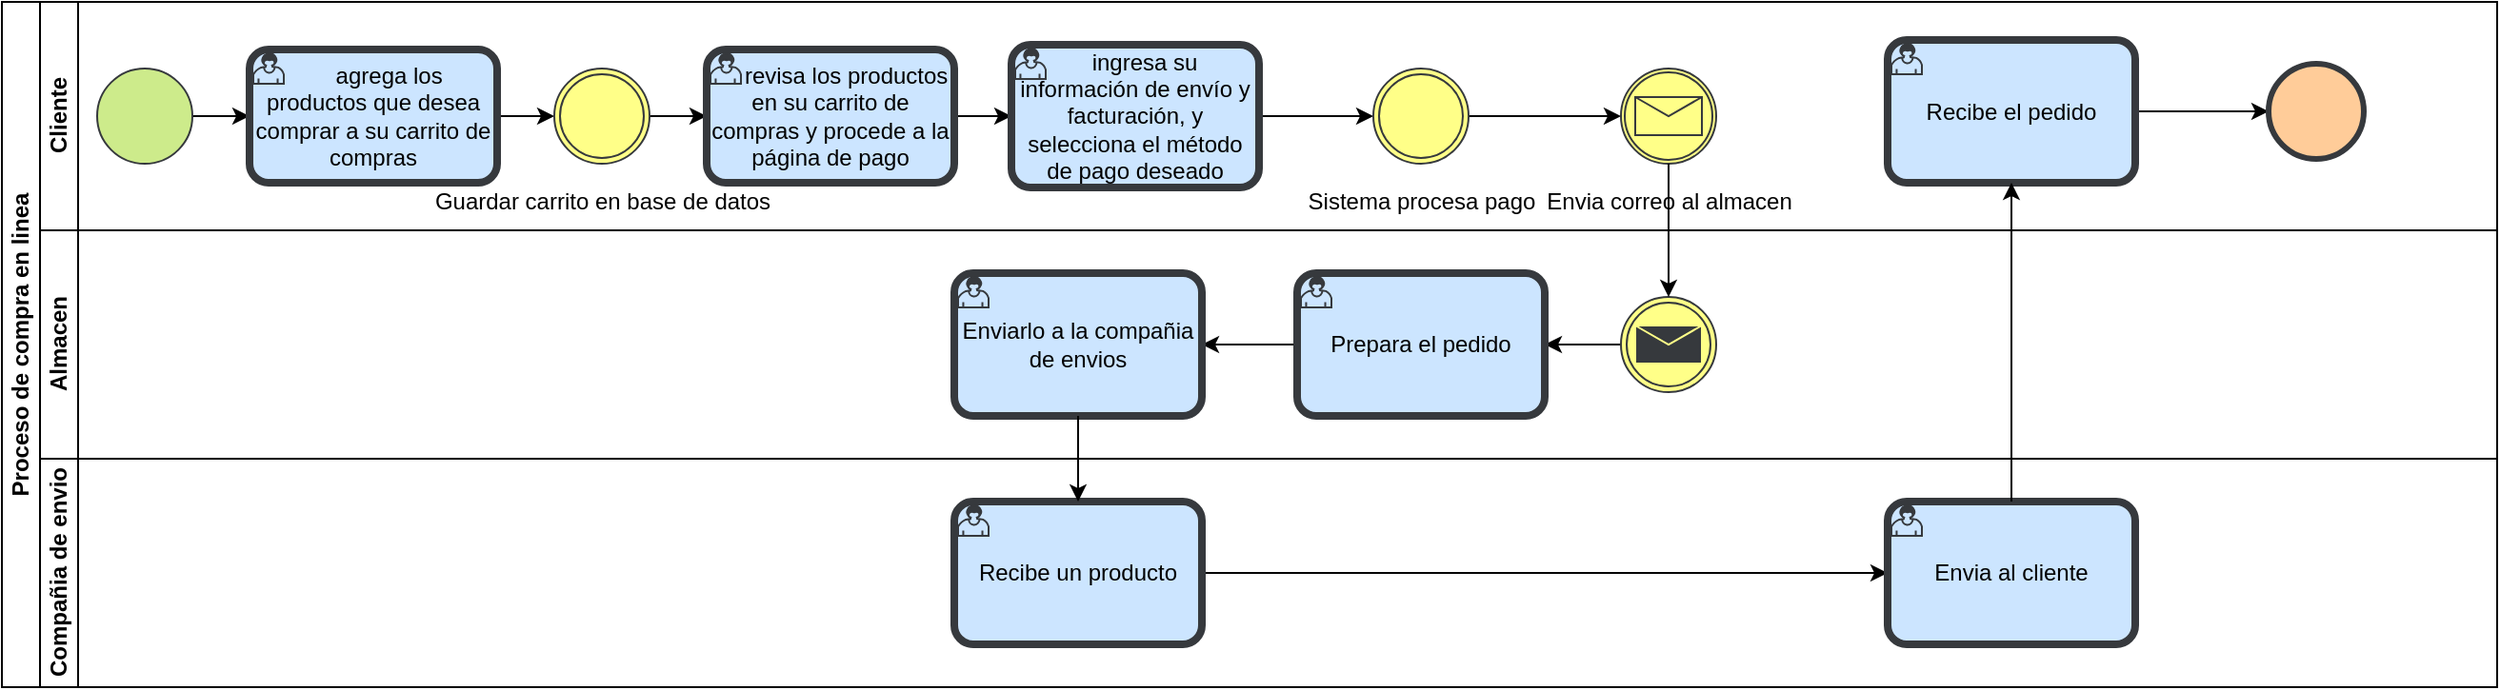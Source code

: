 <mxfile version="20.8.10" type="device"><diagram name="Página-1" id="canDjOonSSwGjiSPqgoA"><mxGraphModel dx="1528" dy="887" grid="1" gridSize="10" guides="1" tooltips="1" connect="1" arrows="1" fold="1" page="1" pageScale="1" pageWidth="827" pageHeight="1169" math="0" shadow="0"><root><mxCell id="0"/><mxCell id="1" parent="0"/><mxCell id="qOM-X67wmjMs5MLkWiR2-1" value="Proceso de compra en linea" style="swimlane;html=1;childLayout=stackLayout;resizeParent=1;resizeParentMax=0;horizontal=0;startSize=20;horizontalStack=0;whiteSpace=wrap;" vertex="1" parent="1"><mxGeometry x="170" y="60" width="1310" height="360" as="geometry"/></mxCell><mxCell id="qOM-X67wmjMs5MLkWiR2-2" value="Cliente" style="swimlane;html=1;startSize=20;horizontal=0;" vertex="1" parent="qOM-X67wmjMs5MLkWiR2-1"><mxGeometry x="20" width="1290" height="120" as="geometry"/></mxCell><mxCell id="qOM-X67wmjMs5MLkWiR2-7" value="" style="edgeStyle=orthogonalEdgeStyle;rounded=0;orthogonalLoop=1;jettySize=auto;html=1;" edge="1" parent="qOM-X67wmjMs5MLkWiR2-2" source="qOM-X67wmjMs5MLkWiR2-5" target="qOM-X67wmjMs5MLkWiR2-6"><mxGeometry relative="1" as="geometry"/></mxCell><mxCell id="qOM-X67wmjMs5MLkWiR2-5" value="" style="points=[[0.145,0.145,0],[0.5,0,0],[0.855,0.145,0],[1,0.5,0],[0.855,0.855,0],[0.5,1,0],[0.145,0.855,0],[0,0.5,0]];shape=mxgraph.bpmn.event;html=1;verticalLabelPosition=bottom;labelBackgroundColor=#ffffff;verticalAlign=top;align=center;perimeter=ellipsePerimeter;outlineConnect=0;aspect=fixed;outline=standard;symbol=general;fillColor=#cdeb8b;strokeColor=#36393d;" vertex="1" parent="qOM-X67wmjMs5MLkWiR2-2"><mxGeometry x="30" y="35" width="50" height="50" as="geometry"/></mxCell><mxCell id="qOM-X67wmjMs5MLkWiR2-9" value="" style="edgeStyle=orthogonalEdgeStyle;rounded=0;orthogonalLoop=1;jettySize=auto;html=1;" edge="1" parent="qOM-X67wmjMs5MLkWiR2-2" source="qOM-X67wmjMs5MLkWiR2-6" target="qOM-X67wmjMs5MLkWiR2-8"><mxGeometry relative="1" as="geometry"/></mxCell><mxCell id="qOM-X67wmjMs5MLkWiR2-6" value="&amp;nbsp; &amp;nbsp; &amp;nbsp;agrega los productos que desea comprar a su carrito de compras" style="points=[[0.25,0,0],[0.5,0,0],[0.75,0,0],[1,0.25,0],[1,0.5,0],[1,0.75,0],[0.75,1,0],[0.5,1,0],[0.25,1,0],[0,0.75,0],[0,0.5,0],[0,0.25,0]];shape=mxgraph.bpmn.task;whiteSpace=wrap;rectStyle=rounded;size=10;html=1;bpmnShapeType=call;taskMarker=user;fillColor=#cce5ff;strokeColor=#36393d;" vertex="1" parent="qOM-X67wmjMs5MLkWiR2-2"><mxGeometry x="110" y="25" width="130" height="70" as="geometry"/></mxCell><mxCell id="qOM-X67wmjMs5MLkWiR2-12" value="" style="edgeStyle=orthogonalEdgeStyle;rounded=0;orthogonalLoop=1;jettySize=auto;html=1;" edge="1" parent="qOM-X67wmjMs5MLkWiR2-2" source="qOM-X67wmjMs5MLkWiR2-8" target="qOM-X67wmjMs5MLkWiR2-11"><mxGeometry relative="1" as="geometry"/></mxCell><mxCell id="qOM-X67wmjMs5MLkWiR2-8" value="" style="points=[[0.145,0.145,0],[0.5,0,0],[0.855,0.145,0],[1,0.5,0],[0.855,0.855,0],[0.5,1,0],[0.145,0.855,0],[0,0.5,0]];shape=mxgraph.bpmn.event;html=1;verticalLabelPosition=bottom;labelBackgroundColor=#ffffff;verticalAlign=top;align=center;perimeter=ellipsePerimeter;outlineConnect=0;aspect=fixed;outline=throwing;symbol=general;fillColor=#ffff88;strokeColor=#36393d;" vertex="1" parent="qOM-X67wmjMs5MLkWiR2-2"><mxGeometry x="270" y="35" width="50" height="50" as="geometry"/></mxCell><mxCell id="qOM-X67wmjMs5MLkWiR2-10" value="Guardar carrito en base de datos" style="text;html=1;align=center;verticalAlign=middle;resizable=0;points=[];autosize=1;strokeColor=none;fillColor=none;" vertex="1" parent="qOM-X67wmjMs5MLkWiR2-2"><mxGeometry x="195" y="90" width="200" height="30" as="geometry"/></mxCell><mxCell id="qOM-X67wmjMs5MLkWiR2-14" value="" style="edgeStyle=orthogonalEdgeStyle;rounded=0;orthogonalLoop=1;jettySize=auto;html=1;" edge="1" parent="qOM-X67wmjMs5MLkWiR2-2" source="qOM-X67wmjMs5MLkWiR2-11" target="qOM-X67wmjMs5MLkWiR2-13"><mxGeometry relative="1" as="geometry"/></mxCell><mxCell id="qOM-X67wmjMs5MLkWiR2-11" value="&amp;nbsp; &amp;nbsp; &amp;nbsp;revisa los productos en su carrito de compras y procede a la página de pago" style="points=[[0.25,0,0],[0.5,0,0],[0.75,0,0],[1,0.25,0],[1,0.5,0],[1,0.75,0],[0.75,1,0],[0.5,1,0],[0.25,1,0],[0,0.75,0],[0,0.5,0],[0,0.25,0]];shape=mxgraph.bpmn.task;whiteSpace=wrap;rectStyle=rounded;size=10;html=1;bpmnShapeType=call;taskMarker=user;fillColor=#cce5ff;strokeColor=#36393d;" vertex="1" parent="qOM-X67wmjMs5MLkWiR2-2"><mxGeometry x="350" y="25" width="130" height="70" as="geometry"/></mxCell><mxCell id="qOM-X67wmjMs5MLkWiR2-18" value="" style="edgeStyle=orthogonalEdgeStyle;rounded=0;orthogonalLoop=1;jettySize=auto;html=1;" edge="1" parent="qOM-X67wmjMs5MLkWiR2-2" source="qOM-X67wmjMs5MLkWiR2-13" target="qOM-X67wmjMs5MLkWiR2-15"><mxGeometry relative="1" as="geometry"/></mxCell><mxCell id="qOM-X67wmjMs5MLkWiR2-13" value="&amp;nbsp; &amp;nbsp;ingresa su información de envío y facturación, y selecciona el método de pago deseado" style="points=[[0.25,0,0],[0.5,0,0],[0.75,0,0],[1,0.25,0],[1,0.5,0],[1,0.75,0],[0.75,1,0],[0.5,1,0],[0.25,1,0],[0,0.75,0],[0,0.5,0],[0,0.25,0]];shape=mxgraph.bpmn.task;whiteSpace=wrap;rectStyle=rounded;size=10;html=1;bpmnShapeType=call;taskMarker=user;fillColor=#cce5ff;strokeColor=#36393d;" vertex="1" parent="qOM-X67wmjMs5MLkWiR2-2"><mxGeometry x="510" y="22.5" width="130" height="75" as="geometry"/></mxCell><mxCell id="qOM-X67wmjMs5MLkWiR2-22" value="" style="edgeStyle=orthogonalEdgeStyle;rounded=0;orthogonalLoop=1;jettySize=auto;html=1;" edge="1" parent="qOM-X67wmjMs5MLkWiR2-2" source="qOM-X67wmjMs5MLkWiR2-15" target="qOM-X67wmjMs5MLkWiR2-20"><mxGeometry relative="1" as="geometry"/></mxCell><mxCell id="qOM-X67wmjMs5MLkWiR2-15" value="" style="points=[[0.145,0.145,0],[0.5,0,0],[0.855,0.145,0],[1,0.5,0],[0.855,0.855,0],[0.5,1,0],[0.145,0.855,0],[0,0.5,0]];shape=mxgraph.bpmn.event;html=1;verticalLabelPosition=bottom;labelBackgroundColor=#ffffff;verticalAlign=top;align=center;perimeter=ellipsePerimeter;outlineConnect=0;aspect=fixed;outline=throwing;symbol=general;fillColor=#ffff88;strokeColor=#36393d;" vertex="1" parent="qOM-X67wmjMs5MLkWiR2-2"><mxGeometry x="700" y="35" width="50" height="50" as="geometry"/></mxCell><mxCell id="qOM-X67wmjMs5MLkWiR2-16" value="Sistema procesa pago" style="text;html=1;align=center;verticalAlign=middle;resizable=0;points=[];autosize=1;strokeColor=none;fillColor=none;" vertex="1" parent="qOM-X67wmjMs5MLkWiR2-2"><mxGeometry x="655" y="90" width="140" height="30" as="geometry"/></mxCell><mxCell id="qOM-X67wmjMs5MLkWiR2-20" value="" style="points=[[0.145,0.145,0],[0.5,0,0],[0.855,0.145,0],[1,0.5,0],[0.855,0.855,0],[0.5,1,0],[0.145,0.855,0],[0,0.5,0]];shape=mxgraph.bpmn.event;html=1;verticalLabelPosition=bottom;labelBackgroundColor=#ffffff;verticalAlign=top;align=center;perimeter=ellipsePerimeter;outlineConnect=0;aspect=fixed;outline=catching;symbol=message;fillColor=#ffff88;strokeColor=#36393d;" vertex="1" parent="qOM-X67wmjMs5MLkWiR2-2"><mxGeometry x="830" y="35" width="50" height="50" as="geometry"/></mxCell><mxCell id="qOM-X67wmjMs5MLkWiR2-23" value="Envia correo al almacen" style="text;html=1;align=center;verticalAlign=middle;resizable=0;points=[];autosize=1;strokeColor=none;fillColor=none;" vertex="1" parent="qOM-X67wmjMs5MLkWiR2-2"><mxGeometry x="780" y="90" width="150" height="30" as="geometry"/></mxCell><mxCell id="qOM-X67wmjMs5MLkWiR2-67" value="" style="edgeStyle=orthogonalEdgeStyle;rounded=0;orthogonalLoop=1;jettySize=auto;html=1;" edge="1" parent="qOM-X67wmjMs5MLkWiR2-2" source="qOM-X67wmjMs5MLkWiR2-64" target="qOM-X67wmjMs5MLkWiR2-66"><mxGeometry relative="1" as="geometry"/></mxCell><mxCell id="qOM-X67wmjMs5MLkWiR2-64" value="Recibe el pedido" style="points=[[0.25,0,0],[0.5,0,0],[0.75,0,0],[1,0.25,0],[1,0.5,0],[1,0.75,0],[0.75,1,0],[0.5,1,0],[0.25,1,0],[0,0.75,0],[0,0.5,0],[0,0.25,0]];shape=mxgraph.bpmn.task;whiteSpace=wrap;rectStyle=rounded;size=10;html=1;bpmnShapeType=call;taskMarker=user;fillColor=#cce5ff;strokeColor=#36393d;" vertex="1" parent="qOM-X67wmjMs5MLkWiR2-2"><mxGeometry x="970" y="20" width="130" height="75" as="geometry"/></mxCell><mxCell id="qOM-X67wmjMs5MLkWiR2-66" value="" style="points=[[0.145,0.145,0],[0.5,0,0],[0.855,0.145,0],[1,0.5,0],[0.855,0.855,0],[0.5,1,0],[0.145,0.855,0],[0,0.5,0]];shape=mxgraph.bpmn.event;html=1;verticalLabelPosition=bottom;labelBackgroundColor=#ffffff;verticalAlign=top;align=center;perimeter=ellipsePerimeter;outlineConnect=0;aspect=fixed;outline=end;symbol=terminate2;fillColor=#ffcc99;strokeColor=#36393d;" vertex="1" parent="qOM-X67wmjMs5MLkWiR2-2"><mxGeometry x="1170" y="32.5" width="50" height="50" as="geometry"/></mxCell><mxCell id="qOM-X67wmjMs5MLkWiR2-3" value="Almacen" style="swimlane;html=1;startSize=20;horizontal=0;" vertex="1" parent="qOM-X67wmjMs5MLkWiR2-1"><mxGeometry x="20" y="120" width="1290" height="120" as="geometry"/></mxCell><mxCell id="qOM-X67wmjMs5MLkWiR2-28" value="" style="edgeStyle=orthogonalEdgeStyle;rounded=0;orthogonalLoop=1;jettySize=auto;html=1;" edge="1" parent="qOM-X67wmjMs5MLkWiR2-3" source="qOM-X67wmjMs5MLkWiR2-24" target="qOM-X67wmjMs5MLkWiR2-26"><mxGeometry relative="1" as="geometry"/></mxCell><mxCell id="qOM-X67wmjMs5MLkWiR2-24" value="" style="points=[[0.145,0.145,0],[0.5,0,0],[0.855,0.145,0],[1,0.5,0],[0.855,0.855,0],[0.5,1,0],[0.145,0.855,0],[0,0.5,0]];shape=mxgraph.bpmn.event;html=1;verticalLabelPosition=bottom;labelBackgroundColor=#ffffff;verticalAlign=top;align=center;perimeter=ellipsePerimeter;outlineConnect=0;aspect=fixed;outline=throwing;symbol=message;fillColor=#ffff88;strokeColor=#36393d;" vertex="1" parent="qOM-X67wmjMs5MLkWiR2-3"><mxGeometry x="830" y="35" width="50" height="50" as="geometry"/></mxCell><mxCell id="qOM-X67wmjMs5MLkWiR2-29" value="" style="edgeStyle=orthogonalEdgeStyle;rounded=0;orthogonalLoop=1;jettySize=auto;html=1;" edge="1" parent="qOM-X67wmjMs5MLkWiR2-3" source="qOM-X67wmjMs5MLkWiR2-26" target="qOM-X67wmjMs5MLkWiR2-27"><mxGeometry relative="1" as="geometry"/></mxCell><mxCell id="qOM-X67wmjMs5MLkWiR2-26" value="Prepara el pedido" style="points=[[0.25,0,0],[0.5,0,0],[0.75,0,0],[1,0.25,0],[1,0.5,0],[1,0.75,0],[0.75,1,0],[0.5,1,0],[0.25,1,0],[0,0.75,0],[0,0.5,0],[0,0.25,0]];shape=mxgraph.bpmn.task;whiteSpace=wrap;rectStyle=rounded;size=10;html=1;bpmnShapeType=call;taskMarker=user;fillColor=#cce5ff;strokeColor=#36393d;" vertex="1" parent="qOM-X67wmjMs5MLkWiR2-3"><mxGeometry x="660" y="22.5" width="130" height="75" as="geometry"/></mxCell><mxCell id="qOM-X67wmjMs5MLkWiR2-27" value="Enviarlo a la compañia de envios" style="points=[[0.25,0,0],[0.5,0,0],[0.75,0,0],[1,0.25,0],[1,0.5,0],[1,0.75,0],[0.75,1,0],[0.5,1,0],[0.25,1,0],[0,0.75,0],[0,0.5,0],[0,0.25,0]];shape=mxgraph.bpmn.task;whiteSpace=wrap;rectStyle=rounded;size=10;html=1;bpmnShapeType=call;taskMarker=user;fillColor=#cce5ff;strokeColor=#36393d;" vertex="1" parent="qOM-X67wmjMs5MLkWiR2-3"><mxGeometry x="480" y="22.5" width="130" height="75" as="geometry"/></mxCell><mxCell id="qOM-X67wmjMs5MLkWiR2-4" value="Compañia de envio" style="swimlane;html=1;startSize=20;horizontal=0;" vertex="1" parent="qOM-X67wmjMs5MLkWiR2-1"><mxGeometry x="20" y="240" width="1290" height="120" as="geometry"/></mxCell><mxCell id="qOM-X67wmjMs5MLkWiR2-33" style="edgeStyle=orthogonalEdgeStyle;rounded=0;orthogonalLoop=1;jettySize=auto;html=1;entryX=0;entryY=0.5;entryDx=0;entryDy=0;entryPerimeter=0;" edge="1" parent="qOM-X67wmjMs5MLkWiR2-4" source="qOM-X67wmjMs5MLkWiR2-30" target="qOM-X67wmjMs5MLkWiR2-31"><mxGeometry relative="1" as="geometry"/></mxCell><mxCell id="qOM-X67wmjMs5MLkWiR2-30" value="Recibe un producto" style="points=[[0.25,0,0],[0.5,0,0],[0.75,0,0],[1,0.25,0],[1,0.5,0],[1,0.75,0],[0.75,1,0],[0.5,1,0],[0.25,1,0],[0,0.75,0],[0,0.5,0],[0,0.25,0]];shape=mxgraph.bpmn.task;whiteSpace=wrap;rectStyle=rounded;size=10;html=1;bpmnShapeType=call;taskMarker=user;fillColor=#cce5ff;strokeColor=#36393d;" vertex="1" parent="qOM-X67wmjMs5MLkWiR2-4"><mxGeometry x="480" y="22.5" width="130" height="75" as="geometry"/></mxCell><mxCell id="qOM-X67wmjMs5MLkWiR2-31" value="Envia al cliente" style="points=[[0.25,0,0],[0.5,0,0],[0.75,0,0],[1,0.25,0],[1,0.5,0],[1,0.75,0],[0.75,1,0],[0.5,1,0],[0.25,1,0],[0,0.75,0],[0,0.5,0],[0,0.25,0]];shape=mxgraph.bpmn.task;whiteSpace=wrap;rectStyle=rounded;size=10;html=1;bpmnShapeType=call;taskMarker=user;fillColor=#cce5ff;strokeColor=#36393d;" vertex="1" parent="qOM-X67wmjMs5MLkWiR2-4"><mxGeometry x="970" y="22.5" width="130" height="75" as="geometry"/></mxCell><mxCell id="qOM-X67wmjMs5MLkWiR2-25" value="" style="edgeStyle=orthogonalEdgeStyle;rounded=0;orthogonalLoop=1;jettySize=auto;html=1;" edge="1" parent="qOM-X67wmjMs5MLkWiR2-1" source="qOM-X67wmjMs5MLkWiR2-20" target="qOM-X67wmjMs5MLkWiR2-24"><mxGeometry relative="1" as="geometry"/></mxCell><mxCell id="qOM-X67wmjMs5MLkWiR2-32" value="" style="edgeStyle=orthogonalEdgeStyle;rounded=0;orthogonalLoop=1;jettySize=auto;html=1;" edge="1" parent="qOM-X67wmjMs5MLkWiR2-1" source="qOM-X67wmjMs5MLkWiR2-27" target="qOM-X67wmjMs5MLkWiR2-30"><mxGeometry relative="1" as="geometry"/></mxCell><mxCell id="qOM-X67wmjMs5MLkWiR2-65" style="edgeStyle=orthogonalEdgeStyle;rounded=0;orthogonalLoop=1;jettySize=auto;html=1;entryX=0.5;entryY=1;entryDx=0;entryDy=0;entryPerimeter=0;" edge="1" parent="qOM-X67wmjMs5MLkWiR2-1" source="qOM-X67wmjMs5MLkWiR2-31" target="qOM-X67wmjMs5MLkWiR2-64"><mxGeometry relative="1" as="geometry"/></mxCell></root></mxGraphModel></diagram></mxfile>